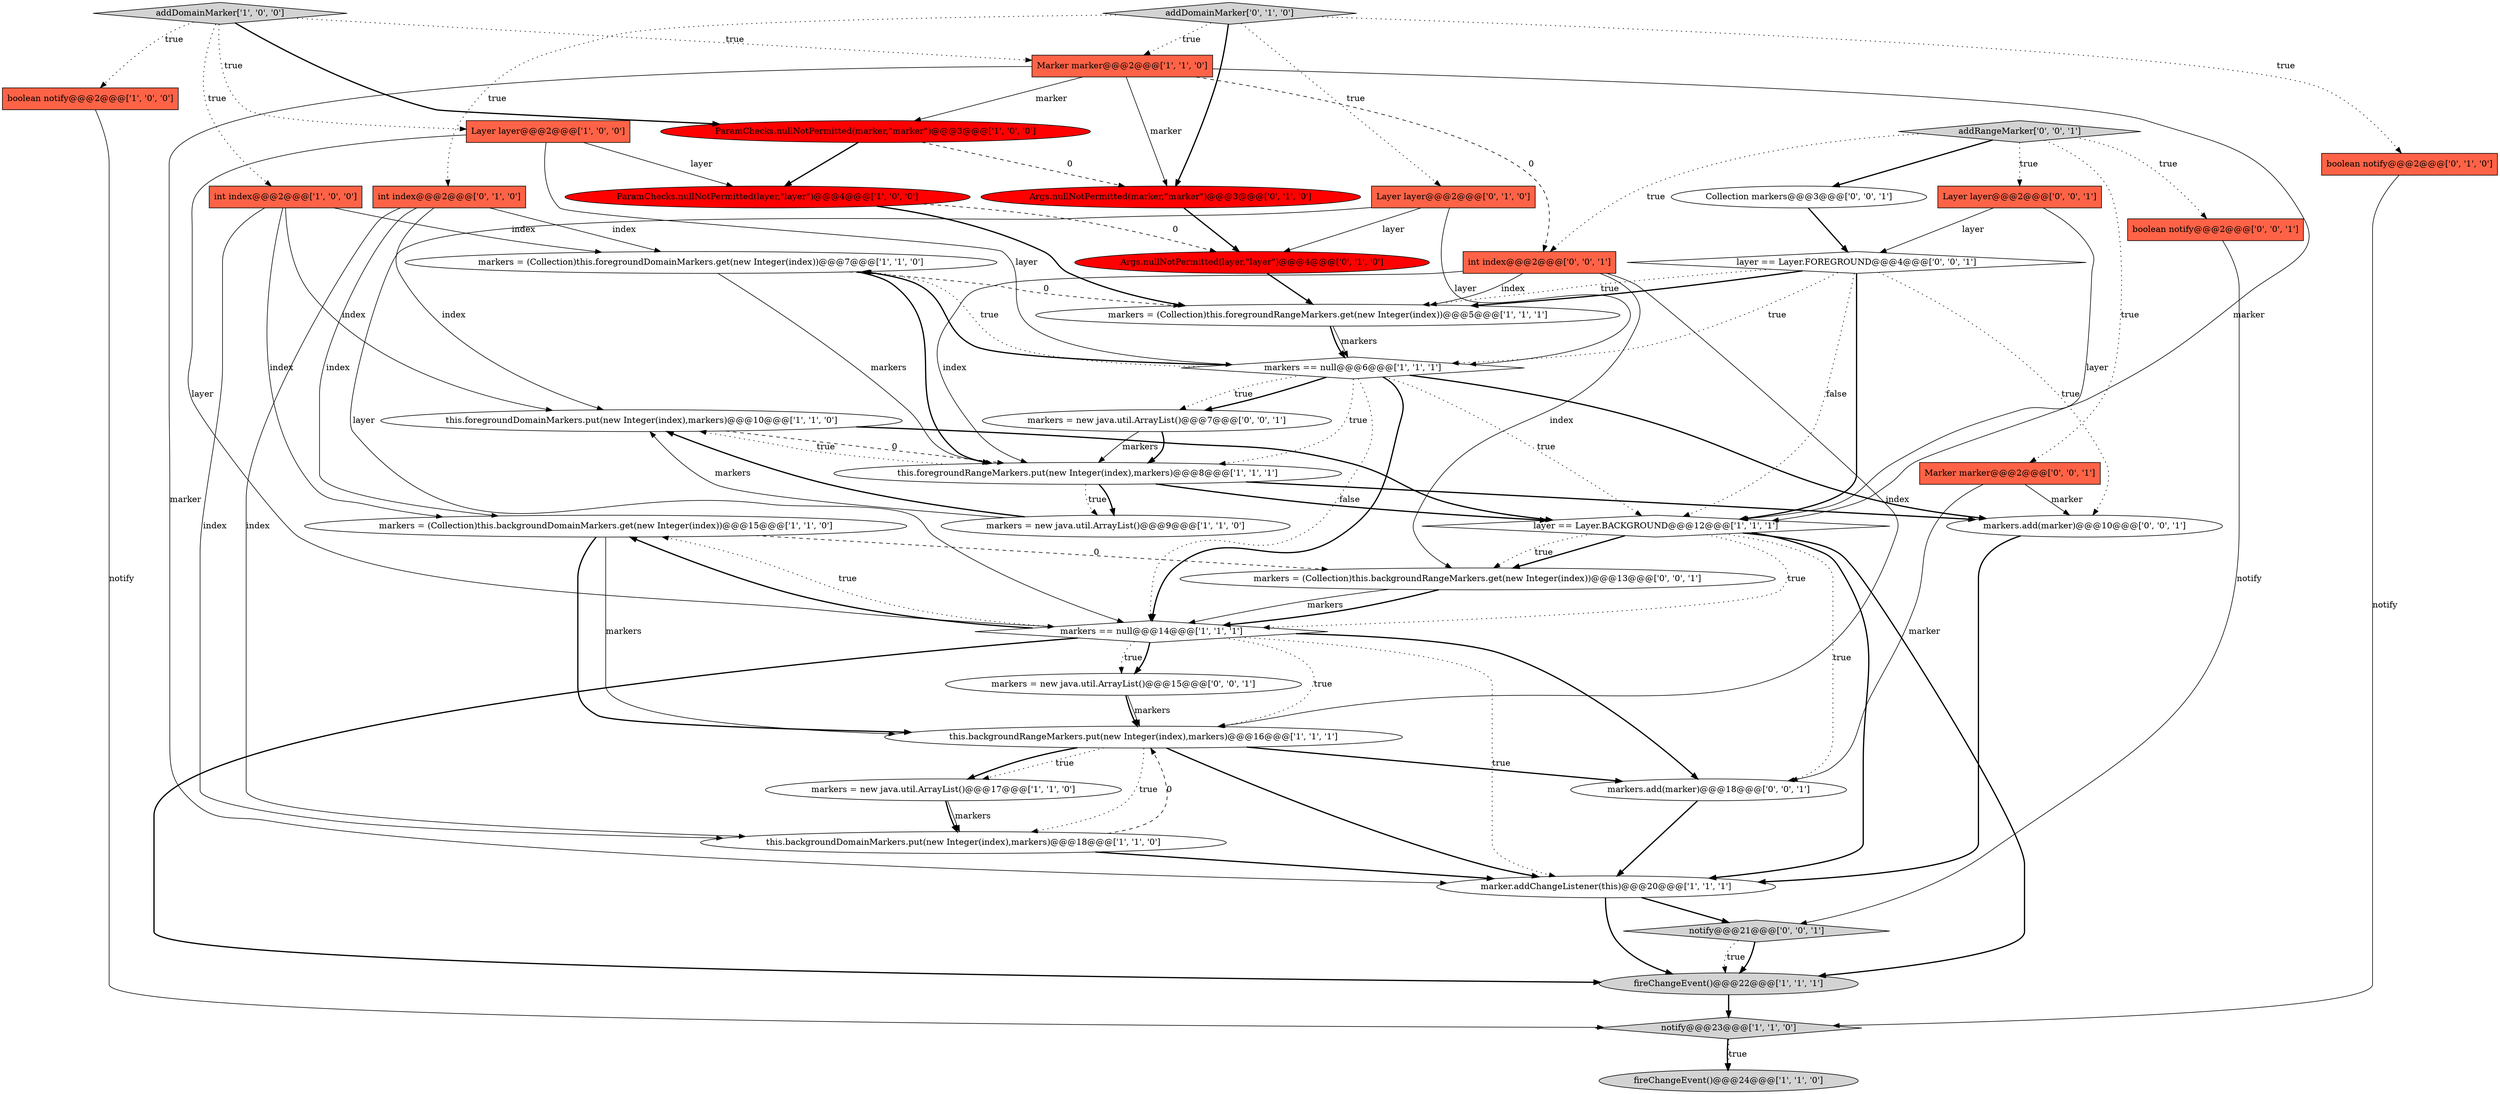 digraph {
28 [style = filled, label = "addDomainMarker['0', '1', '0']", fillcolor = lightgray, shape = diamond image = "AAA0AAABBB2BBB"];
20 [style = filled, label = "notify@@@23@@@['1', '1', '0']", fillcolor = lightgray, shape = diamond image = "AAA0AAABBB1BBB"];
21 [style = filled, label = "markers = new java.util.ArrayList()@@@17@@@['1', '1', '0']", fillcolor = white, shape = ellipse image = "AAA0AAABBB1BBB"];
10 [style = filled, label = "ParamChecks.nullNotPermitted(marker,\"marker\")@@@3@@@['1', '0', '0']", fillcolor = red, shape = ellipse image = "AAA1AAABBB1BBB"];
41 [style = filled, label = "markers = new java.util.ArrayList()@@@7@@@['0', '0', '1']", fillcolor = white, shape = ellipse image = "AAA0AAABBB3BBB"];
37 [style = filled, label = "addRangeMarker['0', '0', '1']", fillcolor = lightgray, shape = diamond image = "AAA0AAABBB3BBB"];
14 [style = filled, label = "markers = (Collection)this.foregroundRangeMarkers.get(new Integer(index))@@@5@@@['1', '1', '1']", fillcolor = white, shape = ellipse image = "AAA0AAABBB1BBB"];
8 [style = filled, label = "markers = (Collection)this.backgroundDomainMarkers.get(new Integer(index))@@@15@@@['1', '1', '0']", fillcolor = white, shape = ellipse image = "AAA0AAABBB1BBB"];
2 [style = filled, label = "ParamChecks.nullNotPermitted(layer,\"layer\")@@@4@@@['1', '0', '0']", fillcolor = red, shape = ellipse image = "AAA1AAABBB1BBB"];
0 [style = filled, label = "this.foregroundRangeMarkers.put(new Integer(index),markers)@@@8@@@['1', '1', '1']", fillcolor = white, shape = ellipse image = "AAA0AAABBB1BBB"];
4 [style = filled, label = "boolean notify@@@2@@@['1', '0', '0']", fillcolor = tomato, shape = box image = "AAA0AAABBB1BBB"];
40 [style = filled, label = "int index@@@2@@@['0', '0', '1']", fillcolor = tomato, shape = box image = "AAA0AAABBB3BBB"];
31 [style = filled, label = "boolean notify@@@2@@@['0', '0', '1']", fillcolor = tomato, shape = box image = "AAA0AAABBB3BBB"];
16 [style = filled, label = "fireChangeEvent()@@@24@@@['1', '1', '0']", fillcolor = lightgray, shape = ellipse image = "AAA0AAABBB1BBB"];
38 [style = filled, label = "Layer layer@@@2@@@['0', '0', '1']", fillcolor = tomato, shape = box image = "AAA0AAABBB3BBB"];
35 [style = filled, label = "layer == Layer.FOREGROUND@@@4@@@['0', '0', '1']", fillcolor = white, shape = diamond image = "AAA0AAABBB3BBB"];
23 [style = filled, label = "int index@@@2@@@['0', '1', '0']", fillcolor = tomato, shape = box image = "AAA0AAABBB2BBB"];
29 [style = filled, label = "markers = new java.util.ArrayList()@@@15@@@['0', '0', '1']", fillcolor = white, shape = ellipse image = "AAA0AAABBB3BBB"];
26 [style = filled, label = "Args.nullNotPermitted(marker,\"marker\")@@@3@@@['0', '1', '0']", fillcolor = red, shape = ellipse image = "AAA1AAABBB2BBB"];
24 [style = filled, label = "Layer layer@@@2@@@['0', '1', '0']", fillcolor = tomato, shape = box image = "AAA0AAABBB2BBB"];
1 [style = filled, label = "int index@@@2@@@['1', '0', '0']", fillcolor = tomato, shape = box image = "AAA0AAABBB1BBB"];
27 [style = filled, label = "Args.nullNotPermitted(layer,\"layer\")@@@4@@@['0', '1', '0']", fillcolor = red, shape = ellipse image = "AAA1AAABBB2BBB"];
5 [style = filled, label = "markers == null@@@6@@@['1', '1', '1']", fillcolor = white, shape = diamond image = "AAA0AAABBB1BBB"];
33 [style = filled, label = "Collection markers@@@3@@@['0', '0', '1']", fillcolor = white, shape = ellipse image = "AAA0AAABBB3BBB"];
7 [style = filled, label = "this.foregroundDomainMarkers.put(new Integer(index),markers)@@@10@@@['1', '1', '0']", fillcolor = white, shape = ellipse image = "AAA0AAABBB1BBB"];
17 [style = filled, label = "markers = (Collection)this.foregroundDomainMarkers.get(new Integer(index))@@@7@@@['1', '1', '0']", fillcolor = white, shape = ellipse image = "AAA0AAABBB1BBB"];
12 [style = filled, label = "marker.addChangeListener(this)@@@20@@@['1', '1', '1']", fillcolor = white, shape = ellipse image = "AAA0AAABBB1BBB"];
15 [style = filled, label = "addDomainMarker['1', '0', '0']", fillcolor = lightgray, shape = diamond image = "AAA0AAABBB1BBB"];
25 [style = filled, label = "boolean notify@@@2@@@['0', '1', '0']", fillcolor = tomato, shape = box image = "AAA0AAABBB2BBB"];
3 [style = filled, label = "layer == Layer.BACKGROUND@@@12@@@['1', '1', '1']", fillcolor = white, shape = diamond image = "AAA0AAABBB1BBB"];
13 [style = filled, label = "Layer layer@@@2@@@['1', '0', '0']", fillcolor = tomato, shape = box image = "AAA0AAABBB1BBB"];
6 [style = filled, label = "markers = new java.util.ArrayList()@@@9@@@['1', '1', '0']", fillcolor = white, shape = ellipse image = "AAA0AAABBB1BBB"];
9 [style = filled, label = "fireChangeEvent()@@@22@@@['1', '1', '1']", fillcolor = lightgray, shape = ellipse image = "AAA0AAABBB1BBB"];
18 [style = filled, label = "markers == null@@@14@@@['1', '1', '1']", fillcolor = white, shape = diamond image = "AAA0AAABBB1BBB"];
34 [style = filled, label = "Marker marker@@@2@@@['0', '0', '1']", fillcolor = tomato, shape = box image = "AAA0AAABBB3BBB"];
39 [style = filled, label = "markers.add(marker)@@@10@@@['0', '0', '1']", fillcolor = white, shape = ellipse image = "AAA0AAABBB3BBB"];
32 [style = filled, label = "markers.add(marker)@@@18@@@['0', '0', '1']", fillcolor = white, shape = ellipse image = "AAA0AAABBB3BBB"];
22 [style = filled, label = "this.backgroundDomainMarkers.put(new Integer(index),markers)@@@18@@@['1', '1', '0']", fillcolor = white, shape = ellipse image = "AAA0AAABBB1BBB"];
36 [style = filled, label = "notify@@@21@@@['0', '0', '1']", fillcolor = lightgray, shape = diamond image = "AAA0AAABBB3BBB"];
19 [style = filled, label = "Marker marker@@@2@@@['1', '1', '0']", fillcolor = tomato, shape = box image = "AAA0AAABBB1BBB"];
30 [style = filled, label = "markers = (Collection)this.backgroundRangeMarkers.get(new Integer(index))@@@13@@@['0', '0', '1']", fillcolor = white, shape = ellipse image = "AAA0AAABBB3BBB"];
11 [style = filled, label = "this.backgroundRangeMarkers.put(new Integer(index),markers)@@@16@@@['1', '1', '1']", fillcolor = white, shape = ellipse image = "AAA0AAABBB1BBB"];
41->0 [style = bold, label=""];
24->27 [style = solid, label="layer"];
15->10 [style = bold, label=""];
32->12 [style = bold, label=""];
28->25 [style = dotted, label="true"];
14->5 [style = solid, label="markers"];
40->30 [style = solid, label="index"];
31->36 [style = solid, label="notify"];
40->14 [style = solid, label="index"];
28->19 [style = dotted, label="true"];
23->8 [style = solid, label="index"];
7->0 [style = dashed, label="0"];
12->9 [style = bold, label=""];
0->6 [style = dotted, label="true"];
24->5 [style = solid, label="layer"];
30->18 [style = bold, label=""];
37->31 [style = dotted, label="true"];
37->38 [style = dotted, label="true"];
19->10 [style = solid, label="marker"];
1->17 [style = solid, label="index"];
20->16 [style = bold, label=""];
2->14 [style = bold, label=""];
40->11 [style = solid, label="index"];
18->32 [style = bold, label=""];
19->3 [style = solid, label="marker"];
8->30 [style = dashed, label="0"];
4->20 [style = solid, label="notify"];
37->33 [style = bold, label=""];
8->11 [style = bold, label=""];
3->30 [style = bold, label=""];
0->7 [style = dotted, label="true"];
0->3 [style = bold, label=""];
36->9 [style = bold, label=""];
5->39 [style = bold, label=""];
23->22 [style = solid, label="index"];
2->27 [style = dashed, label="0"];
3->30 [style = dotted, label="true"];
11->12 [style = bold, label=""];
18->8 [style = dotted, label="true"];
5->3 [style = dotted, label="true"];
5->17 [style = bold, label=""];
25->20 [style = solid, label="notify"];
15->13 [style = dotted, label="true"];
26->27 [style = bold, label=""];
18->11 [style = dotted, label="true"];
28->24 [style = dotted, label="true"];
22->11 [style = dashed, label="0"];
29->11 [style = solid, label="markers"];
21->22 [style = bold, label=""];
1->8 [style = solid, label="index"];
3->18 [style = dotted, label="true"];
18->9 [style = bold, label=""];
39->12 [style = bold, label=""];
28->23 [style = dotted, label="true"];
10->2 [style = bold, label=""];
6->7 [style = bold, label=""];
29->11 [style = bold, label=""];
35->14 [style = dotted, label="true"];
0->39 [style = bold, label=""];
18->29 [style = dotted, label="true"];
35->3 [style = bold, label=""];
27->14 [style = bold, label=""];
1->22 [style = solid, label="index"];
5->41 [style = dotted, label="true"];
11->21 [style = bold, label=""];
12->36 [style = bold, label=""];
28->26 [style = bold, label=""];
9->20 [style = bold, label=""];
11->32 [style = bold, label=""];
24->18 [style = solid, label="layer"];
5->18 [style = bold, label=""];
5->0 [style = dotted, label="true"];
3->12 [style = bold, label=""];
13->2 [style = solid, label="layer"];
35->14 [style = bold, label=""];
13->5 [style = solid, label="layer"];
38->3 [style = solid, label="layer"];
3->9 [style = bold, label=""];
1->7 [style = solid, label="index"];
17->0 [style = bold, label=""];
19->12 [style = solid, label="marker"];
13->18 [style = solid, label="layer"];
38->35 [style = solid, label="layer"];
18->8 [style = bold, label=""];
37->34 [style = dotted, label="true"];
17->0 [style = solid, label="markers"];
19->40 [style = dashed, label="0"];
14->5 [style = bold, label=""];
5->17 [style = dotted, label="true"];
35->39 [style = dotted, label="true"];
33->35 [style = bold, label=""];
34->32 [style = solid, label="marker"];
5->18 [style = dotted, label="false"];
3->32 [style = dotted, label="true"];
0->6 [style = bold, label=""];
35->5 [style = dotted, label="true"];
30->18 [style = solid, label="markers"];
6->7 [style = solid, label="markers"];
21->22 [style = solid, label="markers"];
23->7 [style = solid, label="index"];
19->26 [style = solid, label="marker"];
23->17 [style = solid, label="index"];
40->0 [style = solid, label="index"];
11->22 [style = dotted, label="true"];
35->3 [style = dotted, label="false"];
17->14 [style = dashed, label="0"];
7->3 [style = bold, label=""];
15->4 [style = dotted, label="true"];
18->29 [style = bold, label=""];
10->26 [style = dashed, label="0"];
18->12 [style = dotted, label="true"];
5->41 [style = bold, label=""];
15->19 [style = dotted, label="true"];
22->12 [style = bold, label=""];
15->1 [style = dotted, label="true"];
8->11 [style = solid, label="markers"];
11->21 [style = dotted, label="true"];
37->40 [style = dotted, label="true"];
34->39 [style = solid, label="marker"];
36->9 [style = dotted, label="true"];
20->16 [style = dotted, label="true"];
41->0 [style = solid, label="markers"];
}
